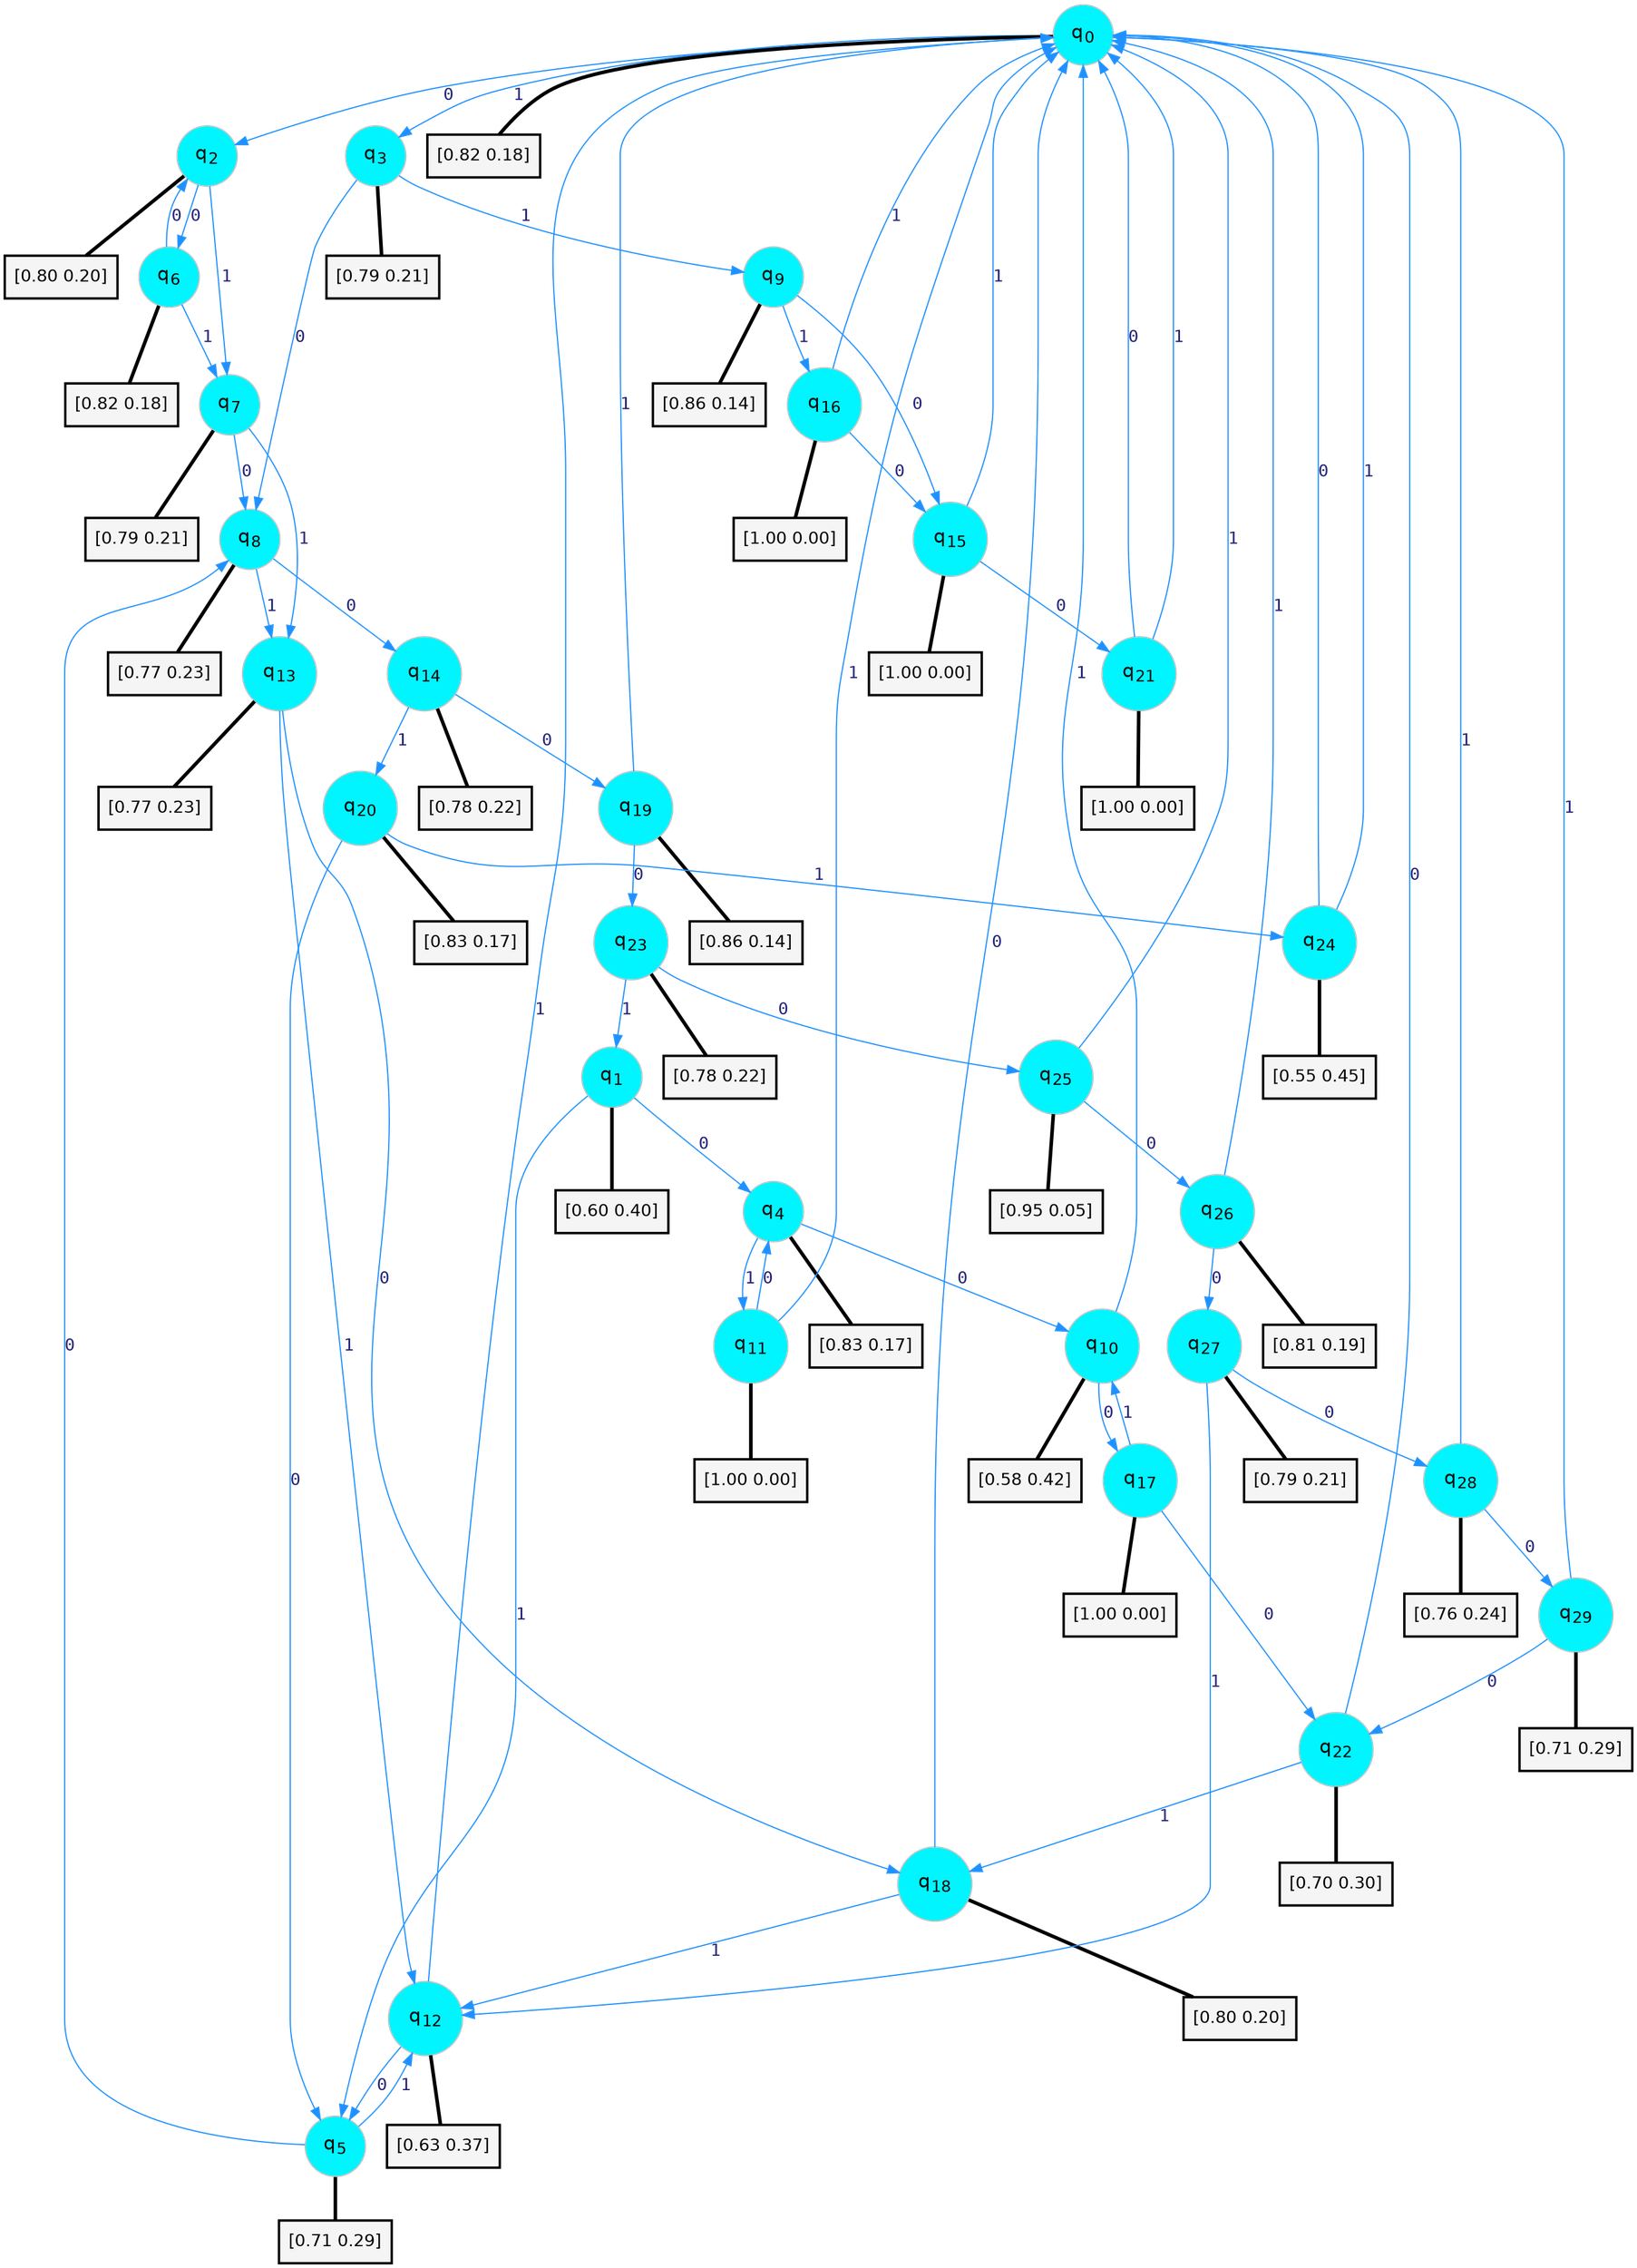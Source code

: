 digraph G {
graph [
bgcolor=transparent, dpi=300, rankdir=TD, size="40,25"];
node [
color=gray, fillcolor=turquoise1, fontcolor=black, fontname=Helvetica, fontsize=16, fontweight=bold, shape=circle, style=filled];
edge [
arrowsize=1, color=dodgerblue1, fontcolor=midnightblue, fontname=courier, fontweight=bold, penwidth=1, style=solid, weight=20];
0[label=<q<SUB>0</SUB>>];
1[label=<q<SUB>1</SUB>>];
2[label=<q<SUB>2</SUB>>];
3[label=<q<SUB>3</SUB>>];
4[label=<q<SUB>4</SUB>>];
5[label=<q<SUB>5</SUB>>];
6[label=<q<SUB>6</SUB>>];
7[label=<q<SUB>7</SUB>>];
8[label=<q<SUB>8</SUB>>];
9[label=<q<SUB>9</SUB>>];
10[label=<q<SUB>10</SUB>>];
11[label=<q<SUB>11</SUB>>];
12[label=<q<SUB>12</SUB>>];
13[label=<q<SUB>13</SUB>>];
14[label=<q<SUB>14</SUB>>];
15[label=<q<SUB>15</SUB>>];
16[label=<q<SUB>16</SUB>>];
17[label=<q<SUB>17</SUB>>];
18[label=<q<SUB>18</SUB>>];
19[label=<q<SUB>19</SUB>>];
20[label=<q<SUB>20</SUB>>];
21[label=<q<SUB>21</SUB>>];
22[label=<q<SUB>22</SUB>>];
23[label=<q<SUB>23</SUB>>];
24[label=<q<SUB>24</SUB>>];
25[label=<q<SUB>25</SUB>>];
26[label=<q<SUB>26</SUB>>];
27[label=<q<SUB>27</SUB>>];
28[label=<q<SUB>28</SUB>>];
29[label=<q<SUB>29</SUB>>];
30[label="[0.82 0.18]", shape=box,fontcolor=black, fontname=Helvetica, fontsize=14, penwidth=2, fillcolor=whitesmoke,color=black];
31[label="[0.60 0.40]", shape=box,fontcolor=black, fontname=Helvetica, fontsize=14, penwidth=2, fillcolor=whitesmoke,color=black];
32[label="[0.80 0.20]", shape=box,fontcolor=black, fontname=Helvetica, fontsize=14, penwidth=2, fillcolor=whitesmoke,color=black];
33[label="[0.79 0.21]", shape=box,fontcolor=black, fontname=Helvetica, fontsize=14, penwidth=2, fillcolor=whitesmoke,color=black];
34[label="[0.83 0.17]", shape=box,fontcolor=black, fontname=Helvetica, fontsize=14, penwidth=2, fillcolor=whitesmoke,color=black];
35[label="[0.71 0.29]", shape=box,fontcolor=black, fontname=Helvetica, fontsize=14, penwidth=2, fillcolor=whitesmoke,color=black];
36[label="[0.82 0.18]", shape=box,fontcolor=black, fontname=Helvetica, fontsize=14, penwidth=2, fillcolor=whitesmoke,color=black];
37[label="[0.79 0.21]", shape=box,fontcolor=black, fontname=Helvetica, fontsize=14, penwidth=2, fillcolor=whitesmoke,color=black];
38[label="[0.77 0.23]", shape=box,fontcolor=black, fontname=Helvetica, fontsize=14, penwidth=2, fillcolor=whitesmoke,color=black];
39[label="[0.86 0.14]", shape=box,fontcolor=black, fontname=Helvetica, fontsize=14, penwidth=2, fillcolor=whitesmoke,color=black];
40[label="[0.58 0.42]", shape=box,fontcolor=black, fontname=Helvetica, fontsize=14, penwidth=2, fillcolor=whitesmoke,color=black];
41[label="[1.00 0.00]", shape=box,fontcolor=black, fontname=Helvetica, fontsize=14, penwidth=2, fillcolor=whitesmoke,color=black];
42[label="[0.63 0.37]", shape=box,fontcolor=black, fontname=Helvetica, fontsize=14, penwidth=2, fillcolor=whitesmoke,color=black];
43[label="[0.77 0.23]", shape=box,fontcolor=black, fontname=Helvetica, fontsize=14, penwidth=2, fillcolor=whitesmoke,color=black];
44[label="[0.78 0.22]", shape=box,fontcolor=black, fontname=Helvetica, fontsize=14, penwidth=2, fillcolor=whitesmoke,color=black];
45[label="[1.00 0.00]", shape=box,fontcolor=black, fontname=Helvetica, fontsize=14, penwidth=2, fillcolor=whitesmoke,color=black];
46[label="[1.00 0.00]", shape=box,fontcolor=black, fontname=Helvetica, fontsize=14, penwidth=2, fillcolor=whitesmoke,color=black];
47[label="[1.00 0.00]", shape=box,fontcolor=black, fontname=Helvetica, fontsize=14, penwidth=2, fillcolor=whitesmoke,color=black];
48[label="[0.80 0.20]", shape=box,fontcolor=black, fontname=Helvetica, fontsize=14, penwidth=2, fillcolor=whitesmoke,color=black];
49[label="[0.86 0.14]", shape=box,fontcolor=black, fontname=Helvetica, fontsize=14, penwidth=2, fillcolor=whitesmoke,color=black];
50[label="[0.83 0.17]", shape=box,fontcolor=black, fontname=Helvetica, fontsize=14, penwidth=2, fillcolor=whitesmoke,color=black];
51[label="[1.00 0.00]", shape=box,fontcolor=black, fontname=Helvetica, fontsize=14, penwidth=2, fillcolor=whitesmoke,color=black];
52[label="[0.70 0.30]", shape=box,fontcolor=black, fontname=Helvetica, fontsize=14, penwidth=2, fillcolor=whitesmoke,color=black];
53[label="[0.78 0.22]", shape=box,fontcolor=black, fontname=Helvetica, fontsize=14, penwidth=2, fillcolor=whitesmoke,color=black];
54[label="[0.55 0.45]", shape=box,fontcolor=black, fontname=Helvetica, fontsize=14, penwidth=2, fillcolor=whitesmoke,color=black];
55[label="[0.95 0.05]", shape=box,fontcolor=black, fontname=Helvetica, fontsize=14, penwidth=2, fillcolor=whitesmoke,color=black];
56[label="[0.81 0.19]", shape=box,fontcolor=black, fontname=Helvetica, fontsize=14, penwidth=2, fillcolor=whitesmoke,color=black];
57[label="[0.79 0.21]", shape=box,fontcolor=black, fontname=Helvetica, fontsize=14, penwidth=2, fillcolor=whitesmoke,color=black];
58[label="[0.76 0.24]", shape=box,fontcolor=black, fontname=Helvetica, fontsize=14, penwidth=2, fillcolor=whitesmoke,color=black];
59[label="[0.71 0.29]", shape=box,fontcolor=black, fontname=Helvetica, fontsize=14, penwidth=2, fillcolor=whitesmoke,color=black];
0->2 [label=0];
0->3 [label=1];
0->30 [arrowhead=none, penwidth=3,color=black];
1->4 [label=0];
1->5 [label=1];
1->31 [arrowhead=none, penwidth=3,color=black];
2->6 [label=0];
2->7 [label=1];
2->32 [arrowhead=none, penwidth=3,color=black];
3->8 [label=0];
3->9 [label=1];
3->33 [arrowhead=none, penwidth=3,color=black];
4->10 [label=0];
4->11 [label=1];
4->34 [arrowhead=none, penwidth=3,color=black];
5->8 [label=0];
5->12 [label=1];
5->35 [arrowhead=none, penwidth=3,color=black];
6->2 [label=0];
6->7 [label=1];
6->36 [arrowhead=none, penwidth=3,color=black];
7->8 [label=0];
7->13 [label=1];
7->37 [arrowhead=none, penwidth=3,color=black];
8->14 [label=0];
8->13 [label=1];
8->38 [arrowhead=none, penwidth=3,color=black];
9->15 [label=0];
9->16 [label=1];
9->39 [arrowhead=none, penwidth=3,color=black];
10->17 [label=0];
10->0 [label=1];
10->40 [arrowhead=none, penwidth=3,color=black];
11->4 [label=0];
11->0 [label=1];
11->41 [arrowhead=none, penwidth=3,color=black];
12->5 [label=0];
12->0 [label=1];
12->42 [arrowhead=none, penwidth=3,color=black];
13->18 [label=0];
13->12 [label=1];
13->43 [arrowhead=none, penwidth=3,color=black];
14->19 [label=0];
14->20 [label=1];
14->44 [arrowhead=none, penwidth=3,color=black];
15->21 [label=0];
15->0 [label=1];
15->45 [arrowhead=none, penwidth=3,color=black];
16->15 [label=0];
16->0 [label=1];
16->46 [arrowhead=none, penwidth=3,color=black];
17->22 [label=0];
17->10 [label=1];
17->47 [arrowhead=none, penwidth=3,color=black];
18->0 [label=0];
18->12 [label=1];
18->48 [arrowhead=none, penwidth=3,color=black];
19->23 [label=0];
19->0 [label=1];
19->49 [arrowhead=none, penwidth=3,color=black];
20->5 [label=0];
20->24 [label=1];
20->50 [arrowhead=none, penwidth=3,color=black];
21->0 [label=0];
21->0 [label=1];
21->51 [arrowhead=none, penwidth=3,color=black];
22->0 [label=0];
22->18 [label=1];
22->52 [arrowhead=none, penwidth=3,color=black];
23->25 [label=0];
23->1 [label=1];
23->53 [arrowhead=none, penwidth=3,color=black];
24->0 [label=0];
24->0 [label=1];
24->54 [arrowhead=none, penwidth=3,color=black];
25->26 [label=0];
25->0 [label=1];
25->55 [arrowhead=none, penwidth=3,color=black];
26->27 [label=0];
26->0 [label=1];
26->56 [arrowhead=none, penwidth=3,color=black];
27->28 [label=0];
27->12 [label=1];
27->57 [arrowhead=none, penwidth=3,color=black];
28->29 [label=0];
28->0 [label=1];
28->58 [arrowhead=none, penwidth=3,color=black];
29->22 [label=0];
29->0 [label=1];
29->59 [arrowhead=none, penwidth=3,color=black];
}
